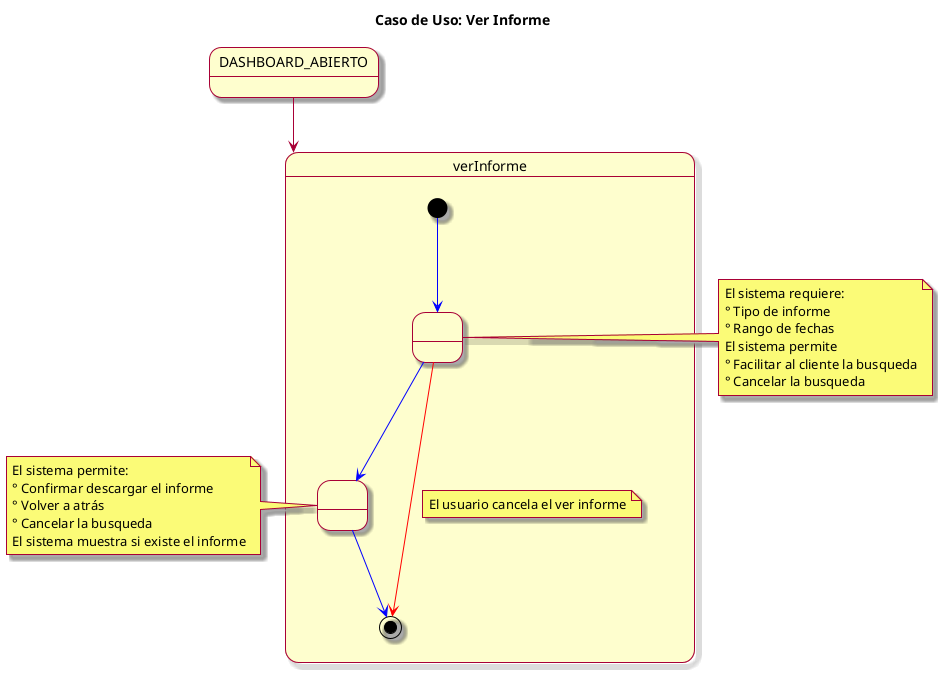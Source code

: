 @startuml descripción CDU informe

skin rose
title Caso de Uso: Ver Informe

state DASHBOARD_ABIERTO

DASHBOARD_ABIERTO --> verInforme

state verInforme {
  [*] -[#blue]-> inicioInforme
  state " " as inicioInforme
  inicioInforme -[#blue]-> mostrarInforme
  state " " as mostrarInforme
  mostrarInforme  -[#blue]-> [*]
  
  inicioInforme -[#red]-> [*]
  note on link: El usuario cancela el ver informe
}

note left of mostrarInforme
  El sistema permite:
  ° Confirmar descargar el informe
  ° Volver a atrás
  ° Cancelar la busqueda
  El sistema muestra si existe el informe
end note

note left of inicioInforme
  El sistema requiere:
  ° Tipo de informe
  ° Rango de fechas
  El sistema permite
  ° Facilitar al cliente la busqueda
  ° Cancelar la busqueda
end note

@enduml
